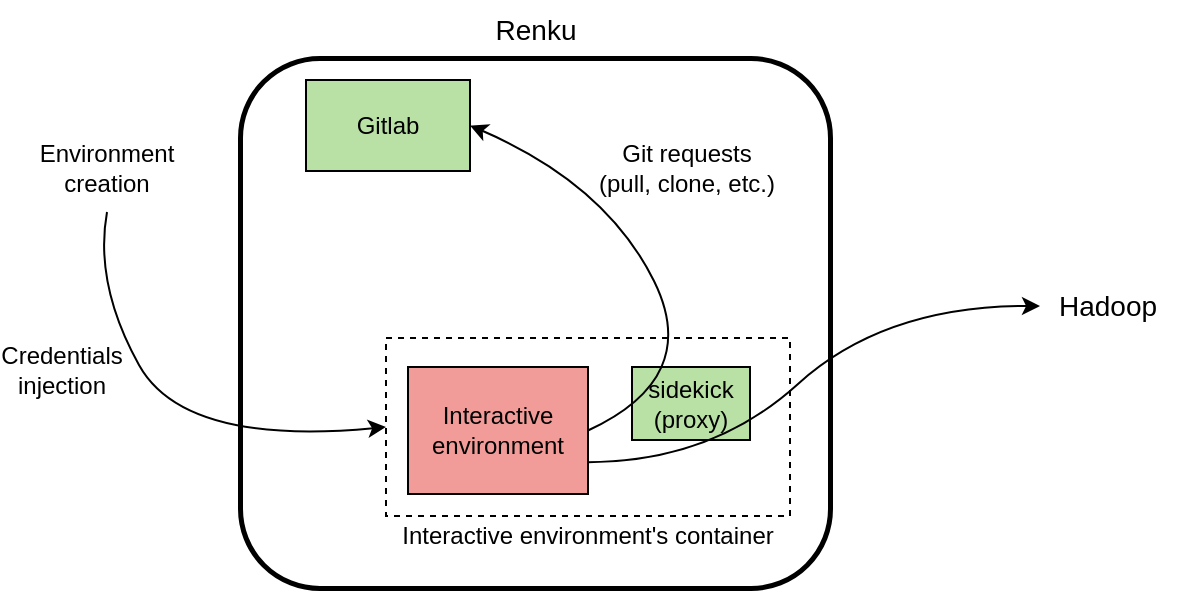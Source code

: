 <mxfile version="14.8.0" type="device"><diagram id="q_C-JObSHHpGP8iNGbMx" name="Page-1"><mxGraphModel dx="1102" dy="593" grid="0" gridSize="10" guides="1" tooltips="1" connect="1" arrows="1" fold="1" page="1" pageScale="1" pageWidth="850" pageHeight="1100" math="0" shadow="0"><root><mxCell id="0"/><mxCell id="1" parent="0"/><mxCell id="Rk7SWvQbg-uMOkzQHU8F-1" value="" style="rounded=1;whiteSpace=wrap;html=1;strokeWidth=2.5" vertex="1" parent="1"><mxGeometry x="288" y="297" width="295" height="265" as="geometry"/></mxCell><mxCell id="Rk7SWvQbg-uMOkzQHU8F-4" value="Environment creation" style="text;html=1;strokeColor=none;fillColor=none;align=center;verticalAlign=middle;whiteSpace=wrap;rounded=0;" vertex="1" parent="1"><mxGeometry x="183" y="330" width="77" height="44" as="geometry"/></mxCell><mxCell id="Rk7SWvQbg-uMOkzQHU8F-5" value="" style="curved=1;endArrow=classic;html=1;exitX=0.5;exitY=1;exitDx=0;exitDy=0;entryX=0;entryY=0.5;entryDx=0;entryDy=0;" edge="1" parent="1" source="Rk7SWvQbg-uMOkzQHU8F-4" target="Rk7SWvQbg-uMOkzQHU8F-6"><mxGeometry width="50" height="50" relative="1" as="geometry"><mxPoint x="567" y="262" as="sourcePoint"/><mxPoint x="617" y="212" as="targetPoint"/><Array as="points"><mxPoint x="215" y="410"/><mxPoint x="260" y="491"/></Array></mxGeometry></mxCell><mxCell id="Rk7SWvQbg-uMOkzQHU8F-6" value="" style="rounded=0;whiteSpace=wrap;html=1;dashed=1" vertex="1" parent="1"><mxGeometry x="361" y="437" width="202" height="89" as="geometry"/></mxCell><mxCell id="Rk7SWvQbg-uMOkzQHU8F-7" value="&lt;div&gt;Credentials&lt;/div&gt;&lt;div&gt;injection&lt;/div&gt;" style="text;html=1;strokeColor=none;fillColor=none;align=center;verticalAlign=middle;whiteSpace=wrap;rounded=0;" vertex="1" parent="1"><mxGeometry x="179" y="443" width="40" height="20" as="geometry"/></mxCell><mxCell id="Rk7SWvQbg-uMOkzQHU8F-9" value="Interactive environment" style="rounded=0;whiteSpace=wrap;html=1;strokeColor=#000000;fillColor=#F19C99;" vertex="1" parent="1"><mxGeometry x="372" y="451.5" width="90" height="63.5" as="geometry"/></mxCell><mxCell id="Rk7SWvQbg-uMOkzQHU8F-10" value="Interactive environment's container" style="text;html=1;strokeColor=none;fillColor=none;align=center;verticalAlign=middle;whiteSpace=wrap;rounded=0;" vertex="1" parent="1"><mxGeometry x="355.25" y="526" width="213.5" height="20" as="geometry"/></mxCell><mxCell id="Rk7SWvQbg-uMOkzQHU8F-11" value="&lt;div&gt;sidekick&lt;/div&gt;&lt;div&gt;(proxy)&lt;br&gt;&lt;/div&gt;" style="rounded=0;whiteSpace=wrap;html=1;strokeColor=#000000;fillColor=#B9E0A5;" vertex="1" parent="1"><mxGeometry x="484" y="451.5" width="59" height="36.5" as="geometry"/></mxCell><mxCell id="Rk7SWvQbg-uMOkzQHU8F-12" value="Gitlab" style="rounded=0;whiteSpace=wrap;html=1;strokeColor=#000000;fillColor=#B9E0A5;" vertex="1" parent="1"><mxGeometry x="321" y="308" width="82" height="45.5" as="geometry"/></mxCell><mxCell id="Rk7SWvQbg-uMOkzQHU8F-13" value="&lt;font style=&quot;font-size: 14px&quot;&gt;Hadoop&lt;/font&gt;" style="text;html=1;strokeColor=none;fillColor=none;align=center;verticalAlign=middle;whiteSpace=wrap;rounded=0;" vertex="1" parent="1"><mxGeometry x="688" y="402" width="68" height="38" as="geometry"/></mxCell><mxCell id="Rk7SWvQbg-uMOkzQHU8F-14" value="" style="curved=1;endArrow=classic;html=1;exitX=1;exitY=0.75;exitDx=0;exitDy=0;entryX=0;entryY=0.5;entryDx=0;entryDy=0;" edge="1" parent="1" source="Rk7SWvQbg-uMOkzQHU8F-9" target="Rk7SWvQbg-uMOkzQHU8F-13"><mxGeometry width="50" height="50" relative="1" as="geometry"><mxPoint x="567" y="262" as="sourcePoint"/><mxPoint x="617" y="212" as="targetPoint"/><Array as="points"><mxPoint x="524" y="499"/><mxPoint x="610" y="421"/></Array></mxGeometry></mxCell><mxCell id="Rk7SWvQbg-uMOkzQHU8F-15" value="" style="curved=1;endArrow=classic;html=1;exitX=1;exitY=0.5;exitDx=0;exitDy=0;entryX=1;entryY=0.5;entryDx=0;entryDy=0;" edge="1" parent="1" source="Rk7SWvQbg-uMOkzQHU8F-9" target="Rk7SWvQbg-uMOkzQHU8F-12"><mxGeometry width="50" height="50" relative="1" as="geometry"><mxPoint x="567" y="262" as="sourcePoint"/><mxPoint x="617" y="212" as="targetPoint"/><Array as="points"><mxPoint x="519" y="457"/><mxPoint x="471" y="360"/></Array></mxGeometry></mxCell><mxCell id="Rk7SWvQbg-uMOkzQHU8F-16" value="&lt;div&gt;Git requests&lt;/div&gt;&lt;div&gt;(pull, clone, etc.)&lt;br&gt;&lt;/div&gt;" style="text;html=1;strokeColor=none;fillColor=none;align=center;verticalAlign=middle;whiteSpace=wrap;rounded=0;" vertex="1" parent="1"><mxGeometry x="453.75" y="342" width="115" height="20" as="geometry"/></mxCell><mxCell id="Rk7SWvQbg-uMOkzQHU8F-17" value="&lt;font style=&quot;font-size: 14px&quot;&gt;Renku&lt;/font&gt;" style="text;html=1;strokeColor=none;fillColor=none;align=center;verticalAlign=middle;whiteSpace=wrap;rounded=0;" vertex="1" parent="1"><mxGeometry x="401.5" y="268" width="68" height="29" as="geometry"/></mxCell></root></mxGraphModel></diagram></mxfile>